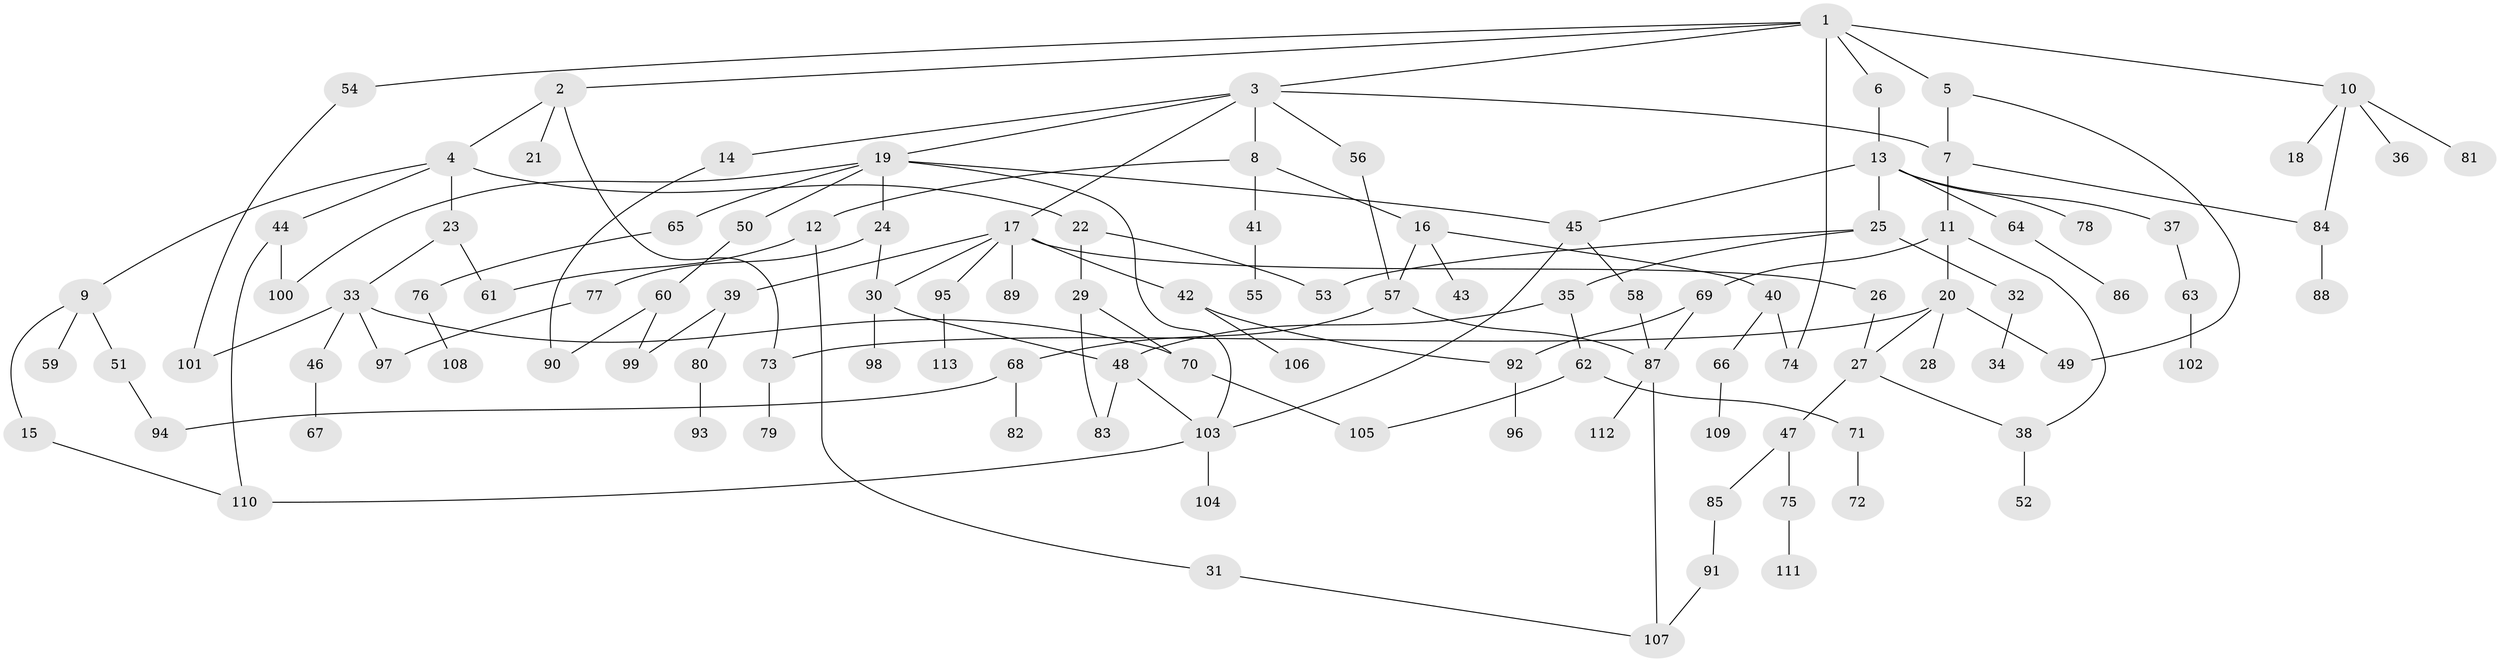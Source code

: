 // coarse degree distribution, {9: 0.021739130434782608, 3: 0.2826086956521739, 6: 0.06521739130434782, 7: 0.043478260869565216, 2: 0.1956521739130435, 5: 0.13043478260869565, 1: 0.21739130434782608, 4: 0.043478260869565216}
// Generated by graph-tools (version 1.1) at 2025/48/03/04/25 22:48:59]
// undirected, 113 vertices, 143 edges
graph export_dot {
  node [color=gray90,style=filled];
  1;
  2;
  3;
  4;
  5;
  6;
  7;
  8;
  9;
  10;
  11;
  12;
  13;
  14;
  15;
  16;
  17;
  18;
  19;
  20;
  21;
  22;
  23;
  24;
  25;
  26;
  27;
  28;
  29;
  30;
  31;
  32;
  33;
  34;
  35;
  36;
  37;
  38;
  39;
  40;
  41;
  42;
  43;
  44;
  45;
  46;
  47;
  48;
  49;
  50;
  51;
  52;
  53;
  54;
  55;
  56;
  57;
  58;
  59;
  60;
  61;
  62;
  63;
  64;
  65;
  66;
  67;
  68;
  69;
  70;
  71;
  72;
  73;
  74;
  75;
  76;
  77;
  78;
  79;
  80;
  81;
  82;
  83;
  84;
  85;
  86;
  87;
  88;
  89;
  90;
  91;
  92;
  93;
  94;
  95;
  96;
  97;
  98;
  99;
  100;
  101;
  102;
  103;
  104;
  105;
  106;
  107;
  108;
  109;
  110;
  111;
  112;
  113;
  1 -- 2;
  1 -- 3;
  1 -- 5;
  1 -- 6;
  1 -- 10;
  1 -- 54;
  1 -- 74;
  2 -- 4;
  2 -- 21;
  2 -- 73;
  3 -- 7;
  3 -- 8;
  3 -- 14;
  3 -- 17;
  3 -- 19;
  3 -- 56;
  4 -- 9;
  4 -- 22;
  4 -- 23;
  4 -- 44;
  5 -- 49;
  5 -- 7;
  6 -- 13;
  7 -- 11;
  7 -- 84;
  8 -- 12;
  8 -- 16;
  8 -- 41;
  9 -- 15;
  9 -- 51;
  9 -- 59;
  10 -- 18;
  10 -- 36;
  10 -- 81;
  10 -- 84;
  11 -- 20;
  11 -- 69;
  11 -- 38;
  12 -- 31;
  12 -- 61;
  13 -- 25;
  13 -- 37;
  13 -- 64;
  13 -- 78;
  13 -- 45;
  14 -- 90;
  15 -- 110;
  16 -- 40;
  16 -- 43;
  16 -- 57;
  17 -- 26;
  17 -- 30;
  17 -- 39;
  17 -- 42;
  17 -- 89;
  17 -- 95;
  19 -- 24;
  19 -- 45;
  19 -- 50;
  19 -- 65;
  19 -- 100;
  19 -- 103;
  20 -- 27;
  20 -- 28;
  20 -- 73;
  20 -- 49;
  22 -- 29;
  22 -- 53;
  23 -- 33;
  23 -- 61;
  24 -- 77;
  24 -- 30;
  25 -- 32;
  25 -- 35;
  25 -- 53;
  26 -- 27;
  27 -- 38;
  27 -- 47;
  29 -- 83;
  29 -- 70;
  30 -- 48;
  30 -- 98;
  31 -- 107;
  32 -- 34;
  33 -- 46;
  33 -- 70;
  33 -- 97;
  33 -- 101;
  35 -- 62;
  35 -- 48;
  37 -- 63;
  38 -- 52;
  39 -- 80;
  39 -- 99;
  40 -- 66;
  40 -- 74;
  41 -- 55;
  42 -- 92;
  42 -- 106;
  44 -- 100;
  44 -- 110;
  45 -- 58;
  45 -- 103;
  46 -- 67;
  47 -- 75;
  47 -- 85;
  48 -- 83;
  48 -- 103;
  50 -- 60;
  51 -- 94;
  54 -- 101;
  56 -- 57;
  57 -- 68;
  57 -- 87;
  58 -- 87;
  60 -- 90;
  60 -- 99;
  62 -- 71;
  62 -- 105;
  63 -- 102;
  64 -- 86;
  65 -- 76;
  66 -- 109;
  68 -- 82;
  68 -- 94;
  69 -- 87;
  69 -- 92;
  70 -- 105;
  71 -- 72;
  73 -- 79;
  75 -- 111;
  76 -- 108;
  77 -- 97;
  80 -- 93;
  84 -- 88;
  85 -- 91;
  87 -- 112;
  87 -- 107;
  91 -- 107;
  92 -- 96;
  95 -- 113;
  103 -- 104;
  103 -- 110;
}
